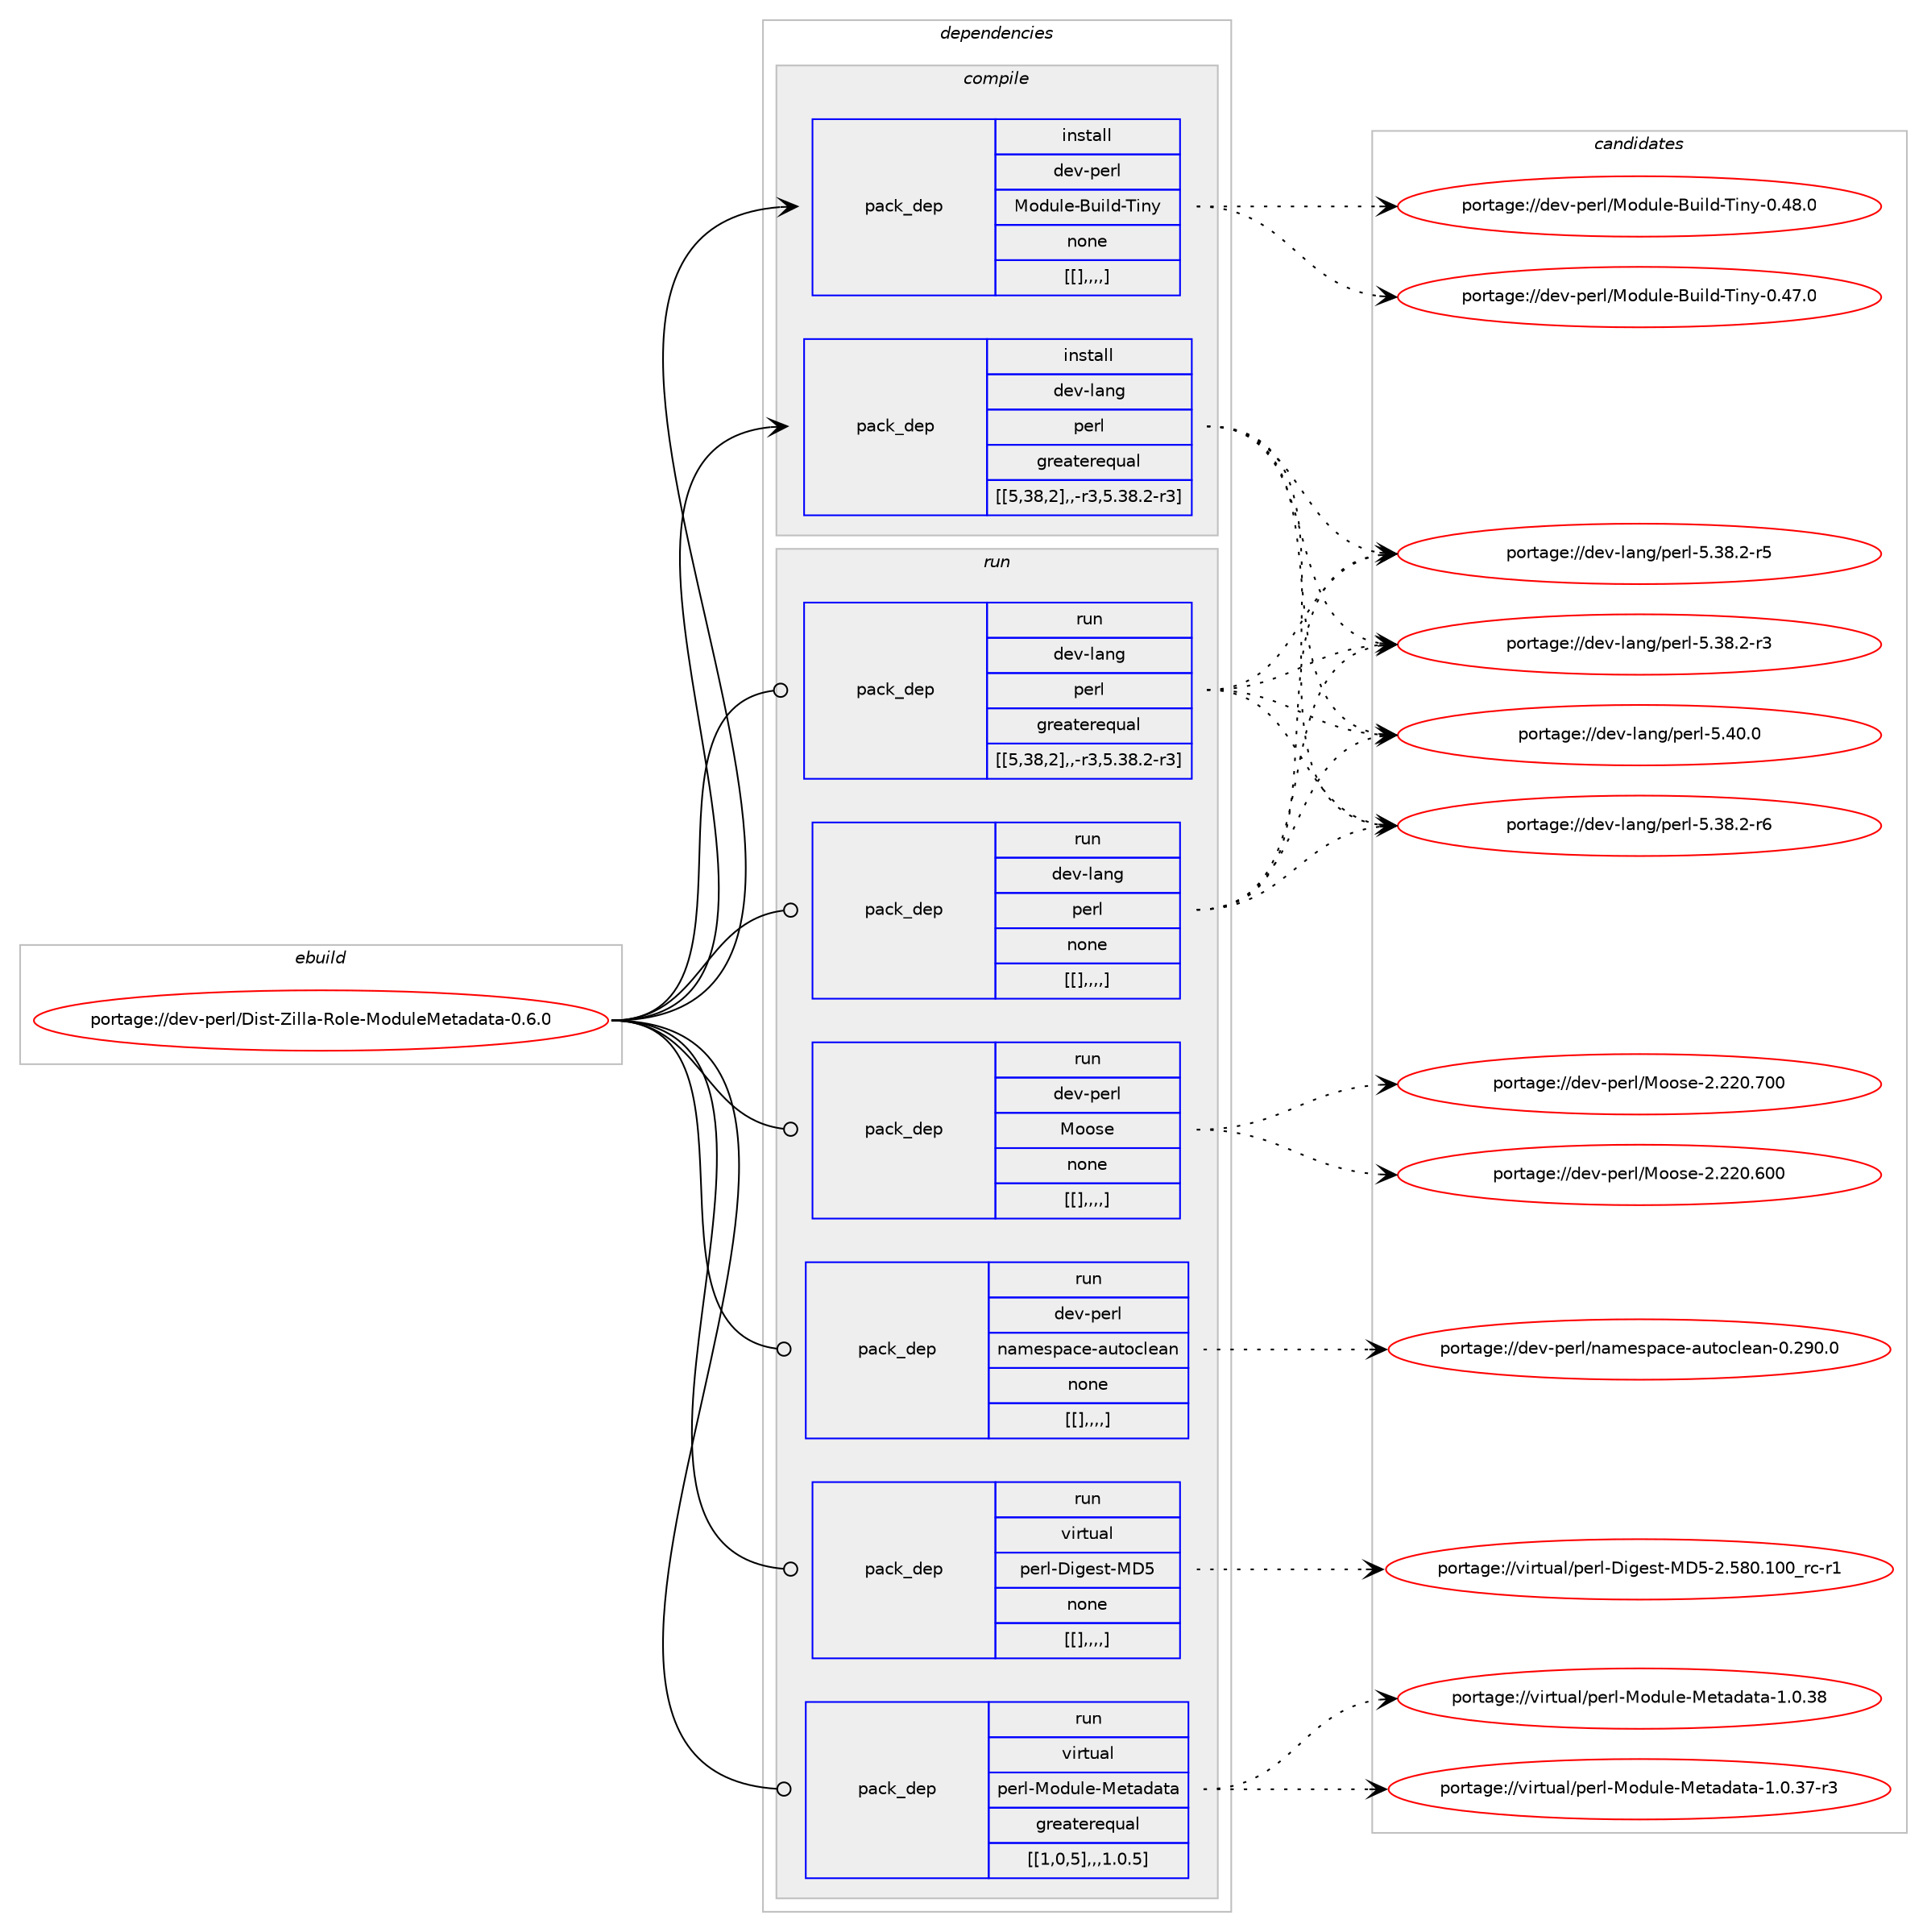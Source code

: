 digraph prolog {

# *************
# Graph options
# *************

newrank=true;
concentrate=true;
compound=true;
graph [rankdir=LR,fontname=Helvetica,fontsize=10,ranksep=1.5];#, ranksep=2.5, nodesep=0.2];
edge  [arrowhead=vee];
node  [fontname=Helvetica,fontsize=10];

# **********
# The ebuild
# **********

subgraph cluster_leftcol {
color=gray;
label=<<i>ebuild</i>>;
id [label="portage://dev-perl/Dist-Zilla-Role-ModuleMetadata-0.6.0", color=red, width=4, href="../dev-perl/Dist-Zilla-Role-ModuleMetadata-0.6.0.svg"];
}

# ****************
# The dependencies
# ****************

subgraph cluster_midcol {
color=gray;
label=<<i>dependencies</i>>;
subgraph cluster_compile {
fillcolor="#eeeeee";
style=filled;
label=<<i>compile</i>>;
subgraph pack98865 {
dependency130403 [label=<<TABLE BORDER="0" CELLBORDER="1" CELLSPACING="0" CELLPADDING="4" WIDTH="220"><TR><TD ROWSPAN="6" CELLPADDING="30">pack_dep</TD></TR><TR><TD WIDTH="110">install</TD></TR><TR><TD>dev-lang</TD></TR><TR><TD>perl</TD></TR><TR><TD>greaterequal</TD></TR><TR><TD>[[5,38,2],,-r3,5.38.2-r3]</TD></TR></TABLE>>, shape=none, color=blue];
}
id:e -> dependency130403:w [weight=20,style="solid",arrowhead="vee"];
subgraph pack98866 {
dependency130404 [label=<<TABLE BORDER="0" CELLBORDER="1" CELLSPACING="0" CELLPADDING="4" WIDTH="220"><TR><TD ROWSPAN="6" CELLPADDING="30">pack_dep</TD></TR><TR><TD WIDTH="110">install</TD></TR><TR><TD>dev-perl</TD></TR><TR><TD>Module-Build-Tiny</TD></TR><TR><TD>none</TD></TR><TR><TD>[[],,,,]</TD></TR></TABLE>>, shape=none, color=blue];
}
id:e -> dependency130404:w [weight=20,style="solid",arrowhead="vee"];
}
subgraph cluster_compileandrun {
fillcolor="#eeeeee";
style=filled;
label=<<i>compile and run</i>>;
}
subgraph cluster_run {
fillcolor="#eeeeee";
style=filled;
label=<<i>run</i>>;
subgraph pack98867 {
dependency130405 [label=<<TABLE BORDER="0" CELLBORDER="1" CELLSPACING="0" CELLPADDING="4" WIDTH="220"><TR><TD ROWSPAN="6" CELLPADDING="30">pack_dep</TD></TR><TR><TD WIDTH="110">run</TD></TR><TR><TD>dev-lang</TD></TR><TR><TD>perl</TD></TR><TR><TD>greaterequal</TD></TR><TR><TD>[[5,38,2],,-r3,5.38.2-r3]</TD></TR></TABLE>>, shape=none, color=blue];
}
id:e -> dependency130405:w [weight=20,style="solid",arrowhead="odot"];
subgraph pack98868 {
dependency130406 [label=<<TABLE BORDER="0" CELLBORDER="1" CELLSPACING="0" CELLPADDING="4" WIDTH="220"><TR><TD ROWSPAN="6" CELLPADDING="30">pack_dep</TD></TR><TR><TD WIDTH="110">run</TD></TR><TR><TD>dev-lang</TD></TR><TR><TD>perl</TD></TR><TR><TD>none</TD></TR><TR><TD>[[],,,,]</TD></TR></TABLE>>, shape=none, color=blue];
}
id:e -> dependency130406:w [weight=20,style="solid",arrowhead="odot"];
subgraph pack98869 {
dependency130407 [label=<<TABLE BORDER="0" CELLBORDER="1" CELLSPACING="0" CELLPADDING="4" WIDTH="220"><TR><TD ROWSPAN="6" CELLPADDING="30">pack_dep</TD></TR><TR><TD WIDTH="110">run</TD></TR><TR><TD>dev-perl</TD></TR><TR><TD>Moose</TD></TR><TR><TD>none</TD></TR><TR><TD>[[],,,,]</TD></TR></TABLE>>, shape=none, color=blue];
}
id:e -> dependency130407:w [weight=20,style="solid",arrowhead="odot"];
subgraph pack98870 {
dependency130408 [label=<<TABLE BORDER="0" CELLBORDER="1" CELLSPACING="0" CELLPADDING="4" WIDTH="220"><TR><TD ROWSPAN="6" CELLPADDING="30">pack_dep</TD></TR><TR><TD WIDTH="110">run</TD></TR><TR><TD>dev-perl</TD></TR><TR><TD>namespace-autoclean</TD></TR><TR><TD>none</TD></TR><TR><TD>[[],,,,]</TD></TR></TABLE>>, shape=none, color=blue];
}
id:e -> dependency130408:w [weight=20,style="solid",arrowhead="odot"];
subgraph pack98871 {
dependency130409 [label=<<TABLE BORDER="0" CELLBORDER="1" CELLSPACING="0" CELLPADDING="4" WIDTH="220"><TR><TD ROWSPAN="6" CELLPADDING="30">pack_dep</TD></TR><TR><TD WIDTH="110">run</TD></TR><TR><TD>virtual</TD></TR><TR><TD>perl-Digest-MD5</TD></TR><TR><TD>none</TD></TR><TR><TD>[[],,,,]</TD></TR></TABLE>>, shape=none, color=blue];
}
id:e -> dependency130409:w [weight=20,style="solid",arrowhead="odot"];
subgraph pack98872 {
dependency130410 [label=<<TABLE BORDER="0" CELLBORDER="1" CELLSPACING="0" CELLPADDING="4" WIDTH="220"><TR><TD ROWSPAN="6" CELLPADDING="30">pack_dep</TD></TR><TR><TD WIDTH="110">run</TD></TR><TR><TD>virtual</TD></TR><TR><TD>perl-Module-Metadata</TD></TR><TR><TD>greaterequal</TD></TR><TR><TD>[[1,0,5],,,1.0.5]</TD></TR></TABLE>>, shape=none, color=blue];
}
id:e -> dependency130410:w [weight=20,style="solid",arrowhead="odot"];
}
}

# **************
# The candidates
# **************

subgraph cluster_choices {
rank=same;
color=gray;
label=<<i>candidates</i>>;

subgraph choice98865 {
color=black;
nodesep=1;
choice10010111845108971101034711210111410845534652484648 [label="portage://dev-lang/perl-5.40.0", color=red, width=4,href="../dev-lang/perl-5.40.0.svg"];
choice100101118451089711010347112101114108455346515646504511454 [label="portage://dev-lang/perl-5.38.2-r6", color=red, width=4,href="../dev-lang/perl-5.38.2-r6.svg"];
choice100101118451089711010347112101114108455346515646504511453 [label="portage://dev-lang/perl-5.38.2-r5", color=red, width=4,href="../dev-lang/perl-5.38.2-r5.svg"];
choice100101118451089711010347112101114108455346515646504511451 [label="portage://dev-lang/perl-5.38.2-r3", color=red, width=4,href="../dev-lang/perl-5.38.2-r3.svg"];
dependency130403:e -> choice10010111845108971101034711210111410845534652484648:w [style=dotted,weight="100"];
dependency130403:e -> choice100101118451089711010347112101114108455346515646504511454:w [style=dotted,weight="100"];
dependency130403:e -> choice100101118451089711010347112101114108455346515646504511453:w [style=dotted,weight="100"];
dependency130403:e -> choice100101118451089711010347112101114108455346515646504511451:w [style=dotted,weight="100"];
}
subgraph choice98866 {
color=black;
nodesep=1;
choice1001011184511210111410847771111001171081014566117105108100458410511012145484652564648 [label="portage://dev-perl/Module-Build-Tiny-0.48.0", color=red, width=4,href="../dev-perl/Module-Build-Tiny-0.48.0.svg"];
choice1001011184511210111410847771111001171081014566117105108100458410511012145484652554648 [label="portage://dev-perl/Module-Build-Tiny-0.47.0", color=red, width=4,href="../dev-perl/Module-Build-Tiny-0.47.0.svg"];
dependency130404:e -> choice1001011184511210111410847771111001171081014566117105108100458410511012145484652564648:w [style=dotted,weight="100"];
dependency130404:e -> choice1001011184511210111410847771111001171081014566117105108100458410511012145484652554648:w [style=dotted,weight="100"];
}
subgraph choice98867 {
color=black;
nodesep=1;
choice10010111845108971101034711210111410845534652484648 [label="portage://dev-lang/perl-5.40.0", color=red, width=4,href="../dev-lang/perl-5.40.0.svg"];
choice100101118451089711010347112101114108455346515646504511454 [label="portage://dev-lang/perl-5.38.2-r6", color=red, width=4,href="../dev-lang/perl-5.38.2-r6.svg"];
choice100101118451089711010347112101114108455346515646504511453 [label="portage://dev-lang/perl-5.38.2-r5", color=red, width=4,href="../dev-lang/perl-5.38.2-r5.svg"];
choice100101118451089711010347112101114108455346515646504511451 [label="portage://dev-lang/perl-5.38.2-r3", color=red, width=4,href="../dev-lang/perl-5.38.2-r3.svg"];
dependency130405:e -> choice10010111845108971101034711210111410845534652484648:w [style=dotted,weight="100"];
dependency130405:e -> choice100101118451089711010347112101114108455346515646504511454:w [style=dotted,weight="100"];
dependency130405:e -> choice100101118451089711010347112101114108455346515646504511453:w [style=dotted,weight="100"];
dependency130405:e -> choice100101118451089711010347112101114108455346515646504511451:w [style=dotted,weight="100"];
}
subgraph choice98868 {
color=black;
nodesep=1;
choice10010111845108971101034711210111410845534652484648 [label="portage://dev-lang/perl-5.40.0", color=red, width=4,href="../dev-lang/perl-5.40.0.svg"];
choice100101118451089711010347112101114108455346515646504511454 [label="portage://dev-lang/perl-5.38.2-r6", color=red, width=4,href="../dev-lang/perl-5.38.2-r6.svg"];
choice100101118451089711010347112101114108455346515646504511453 [label="portage://dev-lang/perl-5.38.2-r5", color=red, width=4,href="../dev-lang/perl-5.38.2-r5.svg"];
choice100101118451089711010347112101114108455346515646504511451 [label="portage://dev-lang/perl-5.38.2-r3", color=red, width=4,href="../dev-lang/perl-5.38.2-r3.svg"];
dependency130406:e -> choice10010111845108971101034711210111410845534652484648:w [style=dotted,weight="100"];
dependency130406:e -> choice100101118451089711010347112101114108455346515646504511454:w [style=dotted,weight="100"];
dependency130406:e -> choice100101118451089711010347112101114108455346515646504511453:w [style=dotted,weight="100"];
dependency130406:e -> choice100101118451089711010347112101114108455346515646504511451:w [style=dotted,weight="100"];
}
subgraph choice98869 {
color=black;
nodesep=1;
choice10010111845112101114108477711111111510145504650504846554848 [label="portage://dev-perl/Moose-2.220.700", color=red, width=4,href="../dev-perl/Moose-2.220.700.svg"];
choice10010111845112101114108477711111111510145504650504846544848 [label="portage://dev-perl/Moose-2.220.600", color=red, width=4,href="../dev-perl/Moose-2.220.600.svg"];
dependency130407:e -> choice10010111845112101114108477711111111510145504650504846554848:w [style=dotted,weight="100"];
dependency130407:e -> choice10010111845112101114108477711111111510145504650504846544848:w [style=dotted,weight="100"];
}
subgraph choice98870 {
color=black;
nodesep=1;
choice1001011184511210111410847110971091011151129799101459711711611199108101971104548465057484648 [label="portage://dev-perl/namespace-autoclean-0.290.0", color=red, width=4,href="../dev-perl/namespace-autoclean-0.290.0.svg"];
dependency130408:e -> choice1001011184511210111410847110971091011151129799101459711711611199108101971104548465057484648:w [style=dotted,weight="100"];
}
subgraph choice98871 {
color=black;
nodesep=1;
choice11810511411611797108471121011141084568105103101115116457768534550465356484649484895114994511449 [label="portage://virtual/perl-Digest-MD5-2.580.100_rc-r1", color=red, width=4,href="../virtual/perl-Digest-MD5-2.580.100_rc-r1.svg"];
dependency130409:e -> choice11810511411611797108471121011141084568105103101115116457768534550465356484649484895114994511449:w [style=dotted,weight="100"];
}
subgraph choice98872 {
color=black;
nodesep=1;
choice11810511411611797108471121011141084577111100117108101457710111697100971169745494648465156 [label="portage://virtual/perl-Module-Metadata-1.0.38", color=red, width=4,href="../virtual/perl-Module-Metadata-1.0.38.svg"];
choice118105114116117971084711210111410845771111001171081014577101116971009711697454946484651554511451 [label="portage://virtual/perl-Module-Metadata-1.0.37-r3", color=red, width=4,href="../virtual/perl-Module-Metadata-1.0.37-r3.svg"];
dependency130410:e -> choice11810511411611797108471121011141084577111100117108101457710111697100971169745494648465156:w [style=dotted,weight="100"];
dependency130410:e -> choice118105114116117971084711210111410845771111001171081014577101116971009711697454946484651554511451:w [style=dotted,weight="100"];
}
}

}
